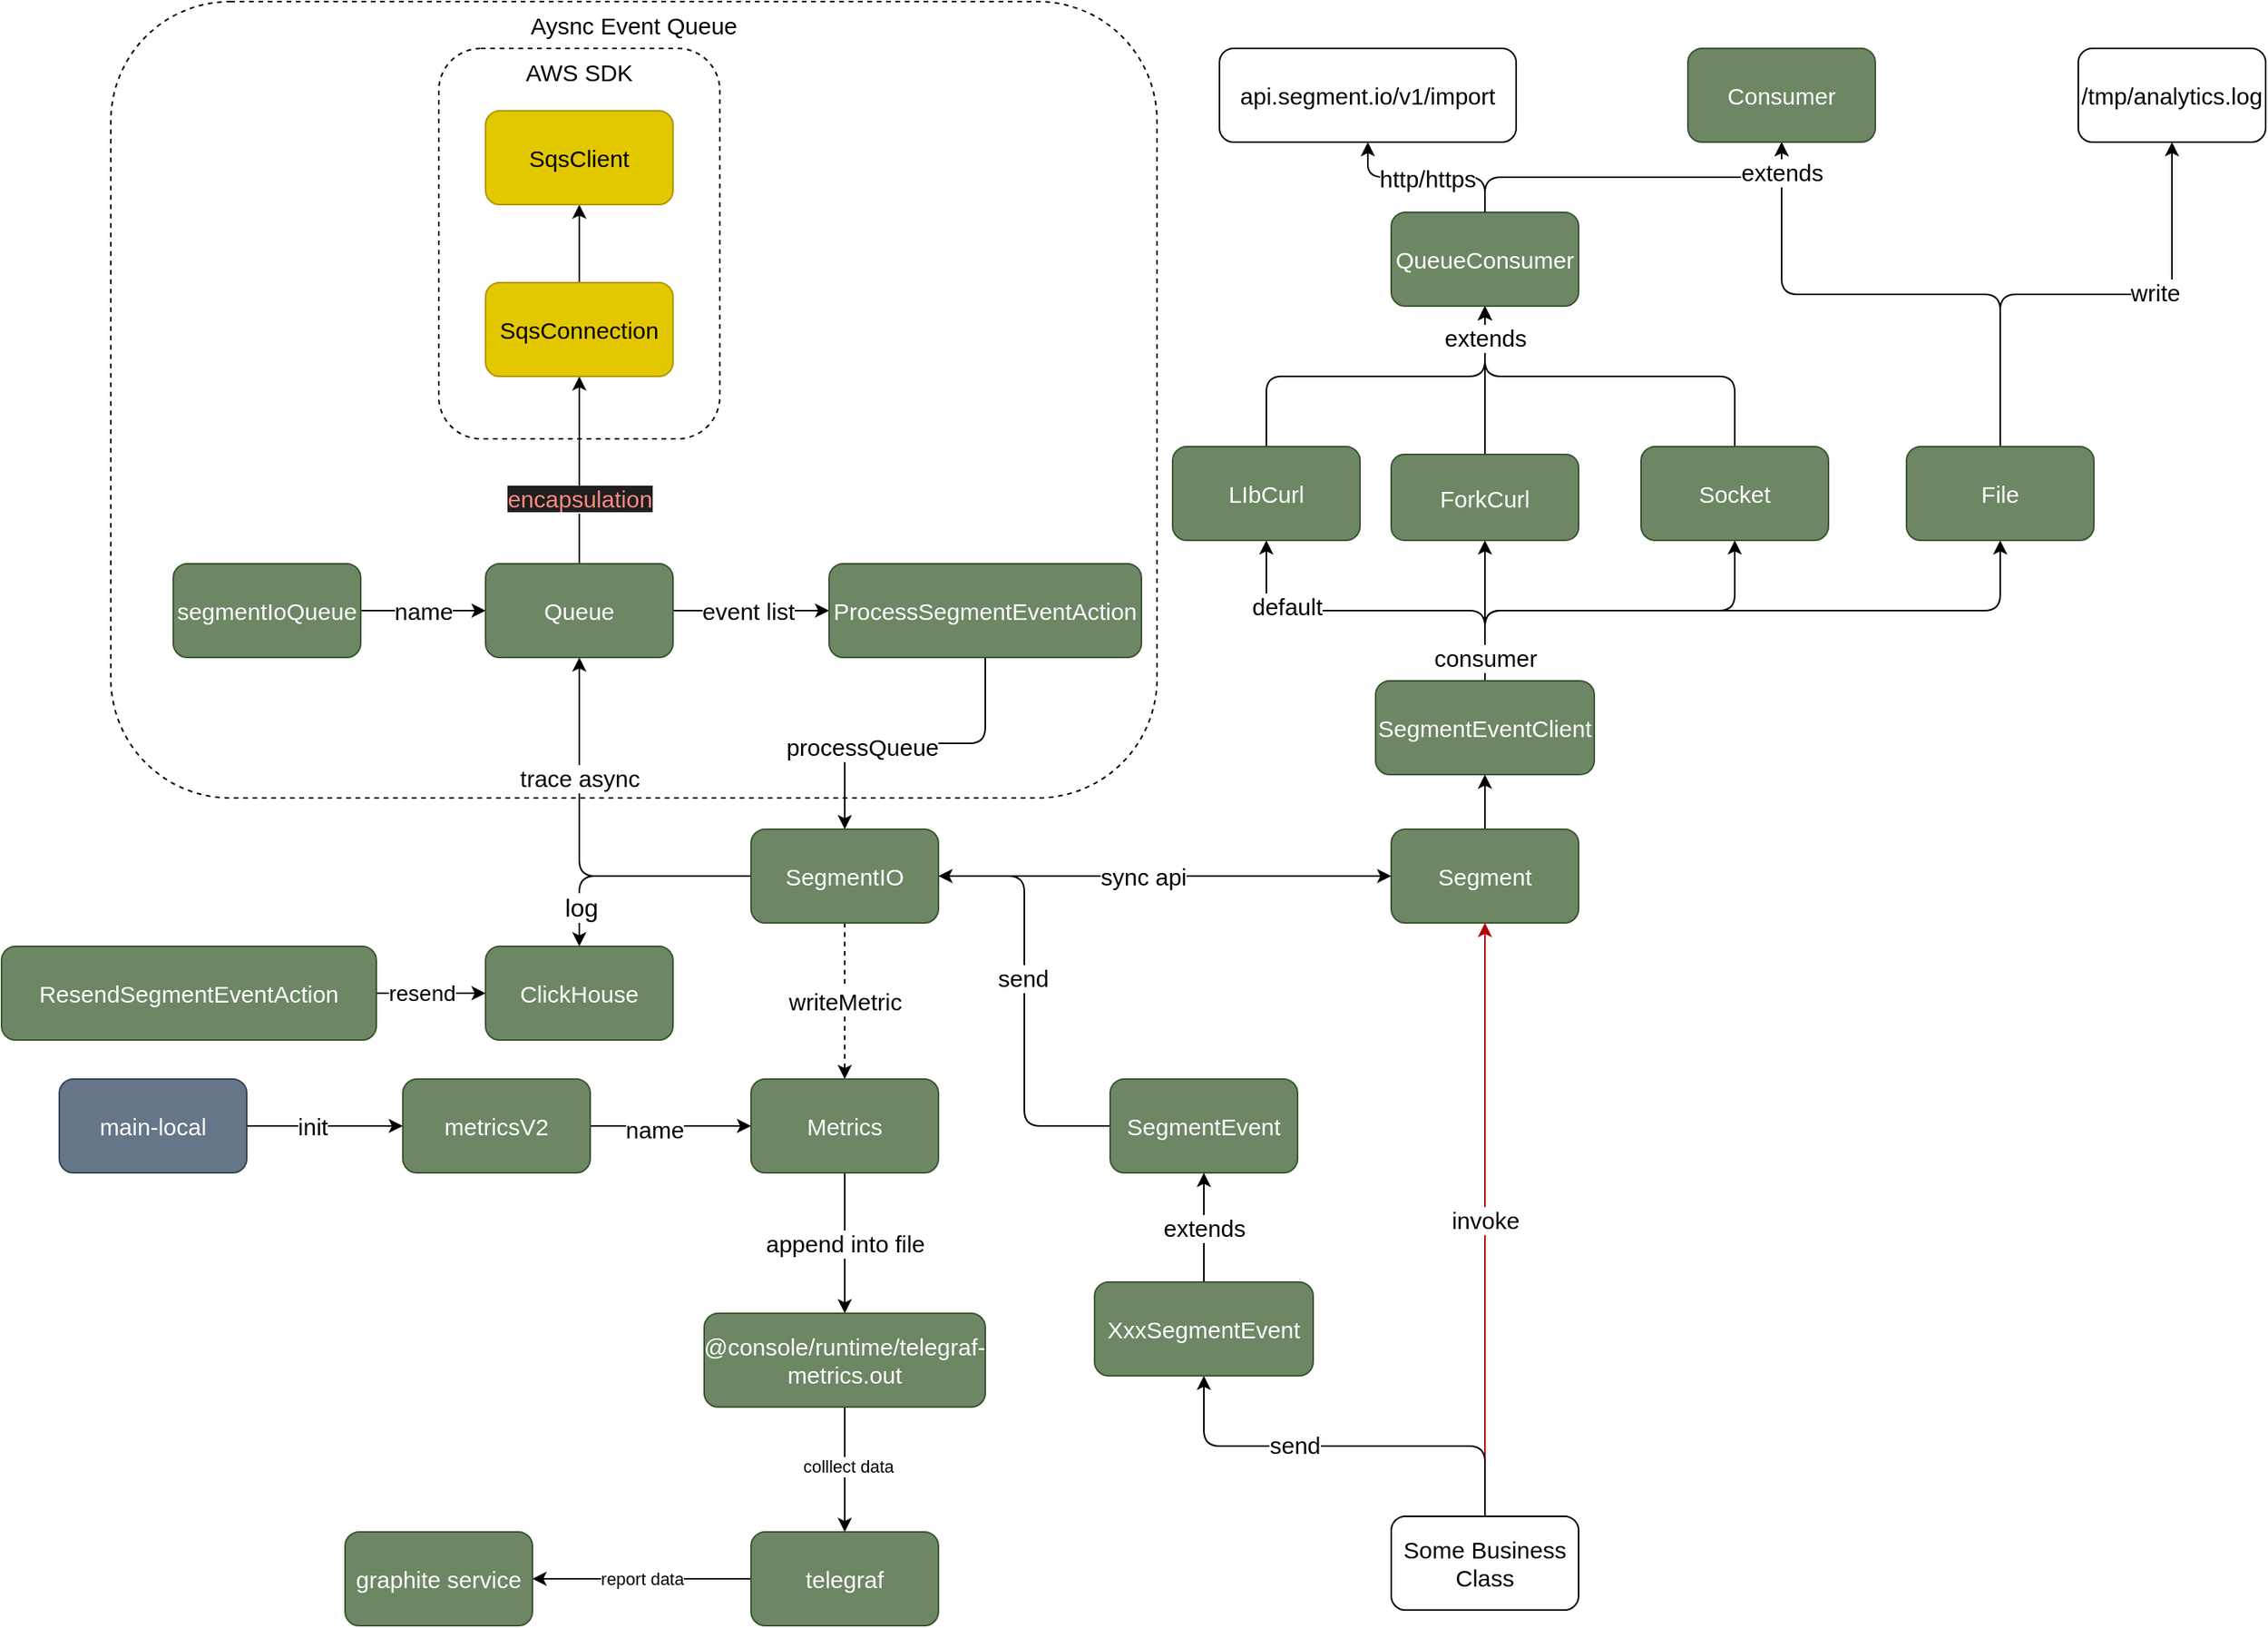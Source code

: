 <mxfile version="22.1.22" type="embed">
  <diagram id="vevjfazSHYjjR7n9vyjY" name="Php V1">
    <mxGraphModel dx="2031" dy="2286" grid="1" gridSize="10" guides="1" tooltips="1" connect="1" arrows="1" fold="1" page="1" pageScale="1" pageWidth="827" pageHeight="1169" math="0" shadow="0">
      <root>
        <mxCell id="0" />
        <mxCell id="1" parent="0" />
        <mxCell id="50" value="Aysnc Event Queue" style="rounded=1;whiteSpace=wrap;html=1;dashed=1;verticalAlign=top;fontSize=15;" parent="1" vertex="1">
          <mxGeometry x="-720" y="-20" width="670" height="510" as="geometry" />
        </mxCell>
        <mxCell id="24" value="AWS SDK" style="rounded=1;whiteSpace=wrap;html=1;verticalAlign=top;dashed=1;fontSize=15;" parent="1" vertex="1">
          <mxGeometry x="-510" y="10" width="180" height="250" as="geometry" />
        </mxCell>
        <mxCell id="57" style="edgeStyle=orthogonalEdgeStyle;html=1;exitX=0.5;exitY=0;exitDx=0;exitDy=0;endArrow=classic;endFill=1;fontSize=15;" parent="1" source="2" target="58" edge="1">
          <mxGeometry relative="1" as="geometry">
            <mxPoint x="40" y="335" as="targetPoint" />
          </mxGeometry>
        </mxCell>
        <mxCell id="66" value="default" style="edgeLabel;html=1;align=center;verticalAlign=middle;resizable=0;points=[];fontSize=15;rounded=1;" parent="57" vertex="1" connectable="0">
          <mxGeometry x="0.496" y="-3" relative="1" as="geometry">
            <mxPoint as="offset" />
          </mxGeometry>
        </mxCell>
        <mxCell id="61" style="edgeStyle=orthogonalEdgeStyle;html=1;exitX=0.5;exitY=0;exitDx=0;exitDy=0;entryX=0.5;entryY=1;entryDx=0;entryDy=0;endArrow=classic;endFill=1;fontSize=15;" parent="1" source="2" target="60" edge="1">
          <mxGeometry relative="1" as="geometry" />
        </mxCell>
        <mxCell id="63" style="edgeStyle=orthogonalEdgeStyle;html=1;exitX=0.5;exitY=0;exitDx=0;exitDy=0;entryX=0.5;entryY=1;entryDx=0;entryDy=0;endArrow=classic;endFill=1;fontSize=15;" parent="1" source="2" target="62" edge="1">
          <mxGeometry relative="1" as="geometry" />
        </mxCell>
        <mxCell id="65" value="consumer" style="edgeStyle=orthogonalEdgeStyle;html=1;exitX=0.5;exitY=0;exitDx=0;exitDy=0;entryX=0.5;entryY=1;entryDx=0;entryDy=0;endArrow=classic;endFill=1;fontSize=15;" parent="1" source="2" target="64" edge="1">
          <mxGeometry x="-0.88" relative="1" as="geometry">
            <mxPoint as="offset" />
          </mxGeometry>
        </mxCell>
        <mxCell id="2" value="SegmentEventClient" style="rounded=1;whiteSpace=wrap;html=1;fillColor=#6d8764;fontColor=#ffffff;strokeColor=#3A5431;fontSize=15;" parent="1" vertex="1">
          <mxGeometry x="90" y="415" width="140" height="60" as="geometry" />
        </mxCell>
        <mxCell id="48" style="edgeStyle=orthogonalEdgeStyle;html=1;exitX=0.5;exitY=0;exitDx=0;exitDy=0;entryX=0.5;entryY=1;entryDx=0;entryDy=0;endArrow=classic;endFill=1;fontSize=15;" parent="1" source="3" target="2" edge="1">
          <mxGeometry relative="1" as="geometry" />
        </mxCell>
        <mxCell id="3" value="Segment" style="rounded=1;whiteSpace=wrap;html=1;fillColor=#6d8764;fontColor=#ffffff;strokeColor=#3A5431;fontSize=15;" parent="1" vertex="1">
          <mxGeometry x="100" y="510" width="120" height="60" as="geometry" />
        </mxCell>
        <mxCell id="8" value="invoke" style="edgeStyle=elbowEdgeStyle;elbow=vertical;html=1;exitX=0.5;exitY=0;exitDx=0;exitDy=0;entryX=0.5;entryY=1;entryDx=0;entryDy=0;fillColor=#e51400;strokeColor=#B20000;fontSize=15;" parent="1" source="7" target="3" edge="1">
          <mxGeometry relative="1" as="geometry" />
        </mxCell>
        <mxCell id="47" style="edgeStyle=orthogonalEdgeStyle;html=1;exitX=0.5;exitY=0;exitDx=0;exitDy=0;entryX=0.5;entryY=1;entryDx=0;entryDy=0;endArrow=classic;endFill=1;fontSize=15;" parent="1" source="7" target="45" edge="1">
          <mxGeometry relative="1" as="geometry" />
        </mxCell>
        <mxCell id="54" value="send" style="edgeLabel;html=1;align=center;verticalAlign=middle;resizable=0;points=[];fontSize=15;rounded=1;" parent="47" vertex="1" connectable="0">
          <mxGeometry x="0.237" y="-1" relative="1" as="geometry">
            <mxPoint as="offset" />
          </mxGeometry>
        </mxCell>
        <mxCell id="7" value="Some Business Class" style="rounded=1;whiteSpace=wrap;html=1;fontSize=15;" parent="1" vertex="1">
          <mxGeometry x="100" y="950" width="120" height="60" as="geometry" />
        </mxCell>
        <mxCell id="11" style="edgeStyle=orthogonalEdgeStyle;html=1;entryX=0;entryY=0.5;entryDx=0;entryDy=0;exitX=1;exitY=0.5;exitDx=0;exitDy=0;fontSize=15;" parent="1" source="10" target="3" edge="1">
          <mxGeometry relative="1" as="geometry" />
        </mxCell>
        <mxCell id="12" value="sync api" style="edgeLabel;html=1;align=center;verticalAlign=middle;resizable=0;points=[];fontSize=15;rounded=1;" parent="11" vertex="1" connectable="0">
          <mxGeometry x="0.239" y="2" relative="1" as="geometry">
            <mxPoint x="-49" y="2" as="offset" />
          </mxGeometry>
        </mxCell>
        <mxCell id="15" style="edgeStyle=orthogonalEdgeStyle;html=1;exitX=0;exitY=0.5;exitDx=0;exitDy=0;entryX=0.5;entryY=1;entryDx=0;entryDy=0;fontSize=15;" parent="1" source="10" target="18" edge="1">
          <mxGeometry relative="1" as="geometry">
            <mxPoint x="-420" y="340" as="targetPoint" />
          </mxGeometry>
        </mxCell>
        <mxCell id="16" value="trace async" style="edgeLabel;html=1;align=center;verticalAlign=middle;resizable=0;points=[];fontSize=15;rounded=1;" parent="15" vertex="1" connectable="0">
          <mxGeometry x="0.186" y="-2" relative="1" as="geometry">
            <mxPoint x="-2" y="-25" as="offset" />
          </mxGeometry>
        </mxCell>
        <mxCell id="27" value="writeMetric" style="edgeStyle=orthogonalEdgeStyle;html=1;dashed=1;fontSize=15;" parent="1" source="10" target="28" edge="1">
          <mxGeometry relative="1" as="geometry">
            <mxPoint x="-250" y="660" as="targetPoint" />
            <mxPoint as="offset" />
          </mxGeometry>
        </mxCell>
        <mxCell id="90" style="edgeStyle=orthogonalEdgeStyle;rounded=1;orthogonalLoop=1;jettySize=auto;html=1;exitX=0;exitY=0.5;exitDx=0;exitDy=0;entryX=0.5;entryY=0;entryDx=0;entryDy=0;" parent="1" source="10" target="89" edge="1">
          <mxGeometry relative="1" as="geometry" />
        </mxCell>
        <mxCell id="91" value="log" style="edgeLabel;html=1;align=center;verticalAlign=middle;resizable=0;points=[];fontSize=16;" parent="90" vertex="1" connectable="0">
          <mxGeometry x="0.284" y="-1" relative="1" as="geometry">
            <mxPoint x="-10" y="21" as="offset" />
          </mxGeometry>
        </mxCell>
        <mxCell id="10" value="SegmentIO" style="rounded=1;whiteSpace=wrap;html=1;fillColor=#6d8764;fontColor=#ffffff;strokeColor=#3A5431;fontSize=15;" parent="1" vertex="1">
          <mxGeometry x="-310" y="510" width="120" height="60" as="geometry" />
        </mxCell>
        <mxCell id="17" value="name" style="edgeStyle=orthogonalEdgeStyle;html=1;fontSize=15;" parent="1" source="14" target="18" edge="1">
          <mxGeometry relative="1" as="geometry">
            <mxPoint x="-600" y="500" as="targetPoint" />
            <Array as="points">
              <mxPoint x="-590" y="370" />
            </Array>
            <mxPoint as="offset" />
          </mxGeometry>
        </mxCell>
        <mxCell id="14" value="segmentIoQueue" style="rounded=1;whiteSpace=wrap;html=1;fillColor=#6d8764;fontColor=#ffffff;strokeColor=#3A5431;fontSize=15;" parent="1" vertex="1">
          <mxGeometry x="-680" y="340" width="120" height="60" as="geometry" />
        </mxCell>
        <mxCell id="19" style="edgeStyle=orthogonalEdgeStyle;html=1;fontSize=15;" parent="1" source="18" target="20" edge="1">
          <mxGeometry relative="1" as="geometry">
            <mxPoint x="-760" y="440" as="targetPoint" />
          </mxGeometry>
        </mxCell>
        <mxCell id="21" value="&lt;span style=&quot;color: rgb(255, 137, 126); font-family: Arial, sans-serif; font-size: 15px; text-align: left; background-color: rgb(31, 31, 31);&quot; class=&quot;t55VCb&quot;&gt;encapsulation&lt;/span&gt;" style="edgeLabel;html=1;align=center;verticalAlign=middle;resizable=0;points=[];fontSize=15;rounded=1;" parent="19" vertex="1" connectable="0">
          <mxGeometry x="-0.172" y="4" relative="1" as="geometry">
            <mxPoint x="4" y="7" as="offset" />
          </mxGeometry>
        </mxCell>
        <mxCell id="25" style="edgeStyle=orthogonalEdgeStyle;html=1;entryX=0.5;entryY=0;entryDx=0;entryDy=0;fontSize=15;" parent="1" source="51" target="10" edge="1">
          <mxGeometry relative="1" as="geometry" />
        </mxCell>
        <mxCell id="26" value="processQueue" style="edgeLabel;html=1;align=center;verticalAlign=middle;resizable=0;points=[];fontSize=15;rounded=1;" parent="25" vertex="1" connectable="0">
          <mxGeometry x="0.339" y="2" relative="1" as="geometry">
            <mxPoint as="offset" />
          </mxGeometry>
        </mxCell>
        <mxCell id="53" style="edgeStyle=orthogonalEdgeStyle;html=1;exitX=1;exitY=0.5;exitDx=0;exitDy=0;entryX=0;entryY=0.5;entryDx=0;entryDy=0;endArrow=classic;endFill=1;fontSize=15;" parent="1" source="18" target="51" edge="1">
          <mxGeometry relative="1" as="geometry" />
        </mxCell>
        <mxCell id="56" value="event list" style="edgeLabel;html=1;align=center;verticalAlign=middle;resizable=0;points=[];fontSize=15;rounded=1;" parent="53" vertex="1" connectable="0">
          <mxGeometry x="-0.237" y="-2" relative="1" as="geometry">
            <mxPoint x="10" y="-2" as="offset" />
          </mxGeometry>
        </mxCell>
        <mxCell id="18" value="Queue" style="rounded=1;whiteSpace=wrap;html=1;fillColor=#6d8764;fontColor=#ffffff;strokeColor=#3A5431;fontSize=15;" parent="1" vertex="1">
          <mxGeometry x="-480" y="340" width="120" height="60" as="geometry" />
        </mxCell>
        <mxCell id="23" style="edgeStyle=orthogonalEdgeStyle;html=1;exitX=0.5;exitY=0;exitDx=0;exitDy=0;entryX=0.5;entryY=1;entryDx=0;entryDy=0;fontSize=15;" parent="1" source="20" target="22" edge="1">
          <mxGeometry relative="1" as="geometry" />
        </mxCell>
        <mxCell id="20" value="SqsConnection" style="rounded=1;whiteSpace=wrap;html=1;fillColor=#e3c800;fontColor=#000000;strokeColor=#B09500;fontSize=15;" parent="1" vertex="1">
          <mxGeometry x="-480" y="160" width="120" height="60" as="geometry" />
        </mxCell>
        <mxCell id="22" value="SqsClient" style="rounded=1;whiteSpace=wrap;html=1;fillColor=#e3c800;fontColor=#000000;strokeColor=#B09500;fontSize=15;" parent="1" vertex="1">
          <mxGeometry x="-480" y="50" width="120" height="60" as="geometry" />
        </mxCell>
        <mxCell id="35" value="append into file" style="edgeStyle=orthogonalEdgeStyle;html=1;endArrow=classic;endFill=1;fontSize=15;" parent="1" source="28" target="36" edge="1">
          <mxGeometry relative="1" as="geometry">
            <mxPoint x="-250" y="830" as="targetPoint" />
          </mxGeometry>
        </mxCell>
        <mxCell id="28" value="Metrics" style="rounded=1;whiteSpace=wrap;html=1;fillColor=#6d8764;fontColor=#ffffff;strokeColor=#3A5431;fontSize=15;" parent="1" vertex="1">
          <mxGeometry x="-310" y="670" width="120" height="60" as="geometry" />
        </mxCell>
        <mxCell id="30" style="edgeStyle=orthogonalEdgeStyle;html=1;endArrow=classic;endFill=1;fontSize=15;" parent="1" source="29" target="28" edge="1">
          <mxGeometry relative="1" as="geometry" />
        </mxCell>
        <mxCell id="31" value="name" style="edgeLabel;html=1;align=center;verticalAlign=middle;resizable=0;points=[];fontSize=15;rounded=1;" parent="30" vertex="1" connectable="0">
          <mxGeometry x="-0.2" y="-2" relative="1" as="geometry">
            <mxPoint as="offset" />
          </mxGeometry>
        </mxCell>
        <mxCell id="29" value="metricsV2" style="rounded=1;whiteSpace=wrap;html=1;fillColor=#6d8764;fontColor=#ffffff;strokeColor=#3A5431;fontSize=15;" parent="1" vertex="1">
          <mxGeometry x="-533" y="670" width="120" height="60" as="geometry" />
        </mxCell>
        <mxCell id="33" style="edgeStyle=orthogonalEdgeStyle;html=1;endArrow=classic;endFill=1;fontSize=15;" parent="1" source="32" target="29" edge="1">
          <mxGeometry relative="1" as="geometry" />
        </mxCell>
        <mxCell id="34" value="init" style="edgeLabel;html=1;align=center;verticalAlign=middle;resizable=0;points=[];fontSize=15;rounded=1;" parent="33" vertex="1" connectable="0">
          <mxGeometry x="0.197" y="-1" relative="1" as="geometry">
            <mxPoint x="-18" y="-1" as="offset" />
          </mxGeometry>
        </mxCell>
        <mxCell id="32" value="main-local" style="rounded=1;whiteSpace=wrap;html=1;fillColor=#647687;fontColor=#ffffff;strokeColor=#314354;fontSize=15;" parent="1" vertex="1">
          <mxGeometry x="-753" y="670" width="120" height="60" as="geometry" />
        </mxCell>
        <mxCell id="101" style="edgeStyle=orthogonalEdgeStyle;rounded=0;orthogonalLoop=1;jettySize=auto;html=1;exitX=0.5;exitY=1;exitDx=0;exitDy=0;" parent="1" source="36" target="38" edge="1">
          <mxGeometry relative="1" as="geometry" />
        </mxCell>
        <mxCell id="102" value="colllect data" style="edgeLabel;html=1;align=center;verticalAlign=middle;resizable=0;points=[];" parent="101" vertex="1" connectable="0">
          <mxGeometry x="-0.05" y="2" relative="1" as="geometry">
            <mxPoint as="offset" />
          </mxGeometry>
        </mxCell>
        <mxCell id="36" value="@console/runtime/telegraf-metrics.out" style="rounded=1;whiteSpace=wrap;html=1;fillColor=#6d8764;fontColor=#ffffff;strokeColor=#3A5431;fontSize=15;" parent="1" vertex="1">
          <mxGeometry x="-340" y="820" width="180" height="60" as="geometry" />
        </mxCell>
        <mxCell id="97" style="edgeStyle=orthogonalEdgeStyle;rounded=0;orthogonalLoop=1;jettySize=auto;html=1;entryX=1;entryY=0.5;entryDx=0;entryDy=0;" parent="1" source="38" target="99" edge="1">
          <mxGeometry relative="1" as="geometry">
            <mxPoint x="-440" y="990" as="targetPoint" />
          </mxGeometry>
        </mxCell>
        <mxCell id="100" value="report data" style="edgeLabel;html=1;align=center;verticalAlign=middle;resizable=0;points=[];" parent="97" vertex="1" connectable="0">
          <mxGeometry x="0.148" y="2" relative="1" as="geometry">
            <mxPoint x="10" y="-2" as="offset" />
          </mxGeometry>
        </mxCell>
        <mxCell id="38" value="telegraf" style="rounded=1;whiteSpace=wrap;html=1;fillColor=#6d8764;fontColor=#ffffff;strokeColor=#3A5431;fontSize=15;" parent="1" vertex="1">
          <mxGeometry x="-310" y="960" width="120" height="60" as="geometry" />
        </mxCell>
        <mxCell id="43" style="edgeStyle=orthogonalEdgeStyle;html=1;entryX=1;entryY=0.5;entryDx=0;entryDy=0;endArrow=classic;endFill=1;fontSize=15;" parent="1" source="42" target="10" edge="1">
          <mxGeometry relative="1" as="geometry" />
        </mxCell>
        <mxCell id="44" value="send" style="edgeLabel;html=1;align=center;verticalAlign=middle;resizable=0;points=[];fontSize=15;rounded=1;" parent="43" vertex="1" connectable="0">
          <mxGeometry x="0.115" y="1" relative="1" as="geometry">
            <mxPoint as="offset" />
          </mxGeometry>
        </mxCell>
        <mxCell id="42" value="SegmentEvent" style="rounded=1;whiteSpace=wrap;html=1;fillColor=#6d8764;fontColor=#ffffff;strokeColor=#3A5431;fontSize=15;" parent="1" vertex="1">
          <mxGeometry x="-80" y="670" width="120" height="60" as="geometry" />
        </mxCell>
        <mxCell id="46" value="extends" style="edgeStyle=orthogonalEdgeStyle;html=1;exitX=0.5;exitY=0;exitDx=0;exitDy=0;entryX=0.5;entryY=1;entryDx=0;entryDy=0;endArrow=classic;endFill=1;fontSize=15;" parent="1" source="45" target="42" edge="1">
          <mxGeometry relative="1" as="geometry" />
        </mxCell>
        <mxCell id="45" value="XxxSegmentEvent" style="rounded=1;whiteSpace=wrap;html=1;fillColor=#6d8764;fontColor=#ffffff;strokeColor=#3A5431;fontSize=15;" parent="1" vertex="1">
          <mxGeometry x="-90" y="800" width="140" height="60" as="geometry" />
        </mxCell>
        <mxCell id="51" value="ProcessSegmentEventAction" style="rounded=1;whiteSpace=wrap;html=1;fillColor=#6d8764;fontColor=#ffffff;strokeColor=#3A5431;fontSize=15;" parent="1" vertex="1">
          <mxGeometry x="-260" y="340" width="200" height="60" as="geometry" />
        </mxCell>
        <mxCell id="77" style="edgeStyle=orthogonalEdgeStyle;html=1;exitX=0.5;exitY=0;exitDx=0;exitDy=0;entryX=0.5;entryY=1;entryDx=0;entryDy=0;endArrow=classic;endFill=1;fontSize=15;" parent="1" source="58" target="69" edge="1">
          <mxGeometry relative="1" as="geometry" />
        </mxCell>
        <mxCell id="58" value="LIbCurl" style="rounded=1;whiteSpace=wrap;html=1;fillColor=#6d8764;fontColor=#ffffff;strokeColor=#3A5431;fontSize=15;" parent="1" vertex="1">
          <mxGeometry x="-40" y="265" width="120" height="60" as="geometry" />
        </mxCell>
        <mxCell id="78" style="edgeStyle=orthogonalEdgeStyle;html=1;exitX=0.5;exitY=0;exitDx=0;exitDy=0;entryX=0.5;entryY=1;entryDx=0;entryDy=0;endArrow=classic;endFill=1;fontSize=15;" parent="1" source="60" target="69" edge="1">
          <mxGeometry relative="1" as="geometry" />
        </mxCell>
        <mxCell id="60" value="ForkCurl" style="rounded=1;whiteSpace=wrap;html=1;fillColor=#6d8764;fontColor=#ffffff;strokeColor=#3A5431;fontSize=15;" parent="1" vertex="1">
          <mxGeometry x="100" y="270" width="120" height="55" as="geometry" />
        </mxCell>
        <mxCell id="75" style="edgeStyle=orthogonalEdgeStyle;html=1;exitX=0.5;exitY=0;exitDx=0;exitDy=0;endArrow=classic;endFill=1;fontSize=15;" parent="1" source="62" target="73" edge="1">
          <mxGeometry relative="1" as="geometry" />
        </mxCell>
        <mxCell id="82" style="edgeStyle=orthogonalEdgeStyle;html=1;endArrow=classic;endFill=1;fontSize=15;" parent="1" source="62" target="83" edge="1">
          <mxGeometry relative="1" as="geometry">
            <mxPoint x="550" y="60" as="targetPoint" />
          </mxGeometry>
        </mxCell>
        <mxCell id="84" value="write" style="edgeLabel;html=1;align=center;verticalAlign=middle;resizable=0;points=[];fontSize=15;rounded=1;" parent="82" vertex="1" connectable="0">
          <mxGeometry x="0.29" y="3" relative="1" as="geometry">
            <mxPoint y="1" as="offset" />
          </mxGeometry>
        </mxCell>
        <mxCell id="62" value="File" style="rounded=1;whiteSpace=wrap;html=1;fillColor=#6d8764;fontColor=#ffffff;strokeColor=#3A5431;fontSize=15;" parent="1" vertex="1">
          <mxGeometry x="430" y="265" width="120" height="60" as="geometry" />
        </mxCell>
        <mxCell id="72" value="extends" style="edgeStyle=orthogonalEdgeStyle;html=1;exitX=0.5;exitY=0;exitDx=0;exitDy=0;endArrow=classic;endFill=1;entryX=0.5;entryY=1;entryDx=0;entryDy=0;fontSize=15;" parent="1" source="64" target="69" edge="1">
          <mxGeometry x="0.84" relative="1" as="geometry">
            <mxPoint x="210" y="195" as="targetPoint" />
            <mxPoint as="offset" />
          </mxGeometry>
        </mxCell>
        <mxCell id="64" value="Socket" style="rounded=1;whiteSpace=wrap;html=1;fillColor=#6d8764;fontColor=#ffffff;strokeColor=#3A5431;fontSize=15;" parent="1" vertex="1">
          <mxGeometry x="260" y="265" width="120" height="60" as="geometry" />
        </mxCell>
        <mxCell id="74" value="extends" style="edgeStyle=orthogonalEdgeStyle;html=1;exitX=0.5;exitY=0;exitDx=0;exitDy=0;entryX=0.5;entryY=1;entryDx=0;entryDy=0;endArrow=classic;endFill=1;fontSize=15;" parent="1" source="69" target="73" edge="1">
          <mxGeometry x="0.84" relative="1" as="geometry">
            <mxPoint as="offset" />
          </mxGeometry>
        </mxCell>
        <mxCell id="69" value="QueueConsumer" style="rounded=1;whiteSpace=wrap;html=1;fillColor=#6d8764;fontColor=#ffffff;strokeColor=#3A5431;fontSize=15;" parent="1" vertex="1">
          <mxGeometry x="100" y="115" width="120" height="60" as="geometry" />
        </mxCell>
        <mxCell id="80" value="http/https" style="edgeStyle=orthogonalEdgeStyle;html=1;exitX=0.5;exitY=0;exitDx=0;exitDy=0;endArrow=classic;endFill=1;entryX=0.5;entryY=1;entryDx=0;entryDy=0;fontSize=15;" parent="1" source="69" target="86" edge="1">
          <mxGeometry relative="1" as="geometry">
            <mxPoint x="70" y="55" as="targetPoint" />
          </mxGeometry>
        </mxCell>
        <mxCell id="73" value="Consumer" style="rounded=1;whiteSpace=wrap;html=1;fillColor=#6d8764;fontColor=#ffffff;strokeColor=#3A5431;fontSize=15;" parent="1" vertex="1">
          <mxGeometry x="290" y="10" width="120" height="60" as="geometry" />
        </mxCell>
        <mxCell id="83" value="/tmp/analytics.log" style="rounded=1;whiteSpace=wrap;html=1;fontSize=15;" parent="1" vertex="1">
          <mxGeometry x="540" y="10" width="120" height="60" as="geometry" />
        </mxCell>
        <mxCell id="86" value="api.segment.io/v1/import" style="rounded=1;whiteSpace=wrap;html=1;fontSize=15;" parent="1" vertex="1">
          <mxGeometry x="-10" y="10" width="190" height="60" as="geometry" />
        </mxCell>
        <mxCell id="89" value="ClickHouse" style="rounded=1;whiteSpace=wrap;html=1;fillColor=#6d8764;fontColor=#ffffff;strokeColor=#3A5431;fontSize=15;" parent="1" vertex="1">
          <mxGeometry x="-480" y="585" width="120" height="60" as="geometry" />
        </mxCell>
        <mxCell id="93" style="edgeStyle=orthogonalEdgeStyle;rounded=0;orthogonalLoop=1;jettySize=auto;html=1;entryX=0;entryY=0.5;entryDx=0;entryDy=0;" parent="1" source="92" target="89" edge="1">
          <mxGeometry relative="1" as="geometry" />
        </mxCell>
        <mxCell id="94" value="resend" style="edgeLabel;html=1;align=center;verticalAlign=middle;resizable=0;points=[];fontSize=14;" parent="93" vertex="1" connectable="0">
          <mxGeometry x="-0.19" y="3" relative="1" as="geometry">
            <mxPoint y="3" as="offset" />
          </mxGeometry>
        </mxCell>
        <mxCell id="92" value="ResendSegmentEventAction" style="rounded=1;whiteSpace=wrap;html=1;fillColor=#6d8764;fontColor=#ffffff;strokeColor=#3A5431;fontSize=15;" parent="1" vertex="1">
          <mxGeometry x="-790" y="585" width="240" height="60" as="geometry" />
        </mxCell>
        <mxCell id="99" value="graphite service" style="rounded=1;whiteSpace=wrap;html=1;fillColor=#6d8764;fontColor=#ffffff;strokeColor=#3A5431;fontSize=15;" parent="1" vertex="1">
          <mxGeometry x="-570" y="960" width="120" height="60" as="geometry" />
        </mxCell>
      </root>
    </mxGraphModel>
  </diagram>
</mxfile>
